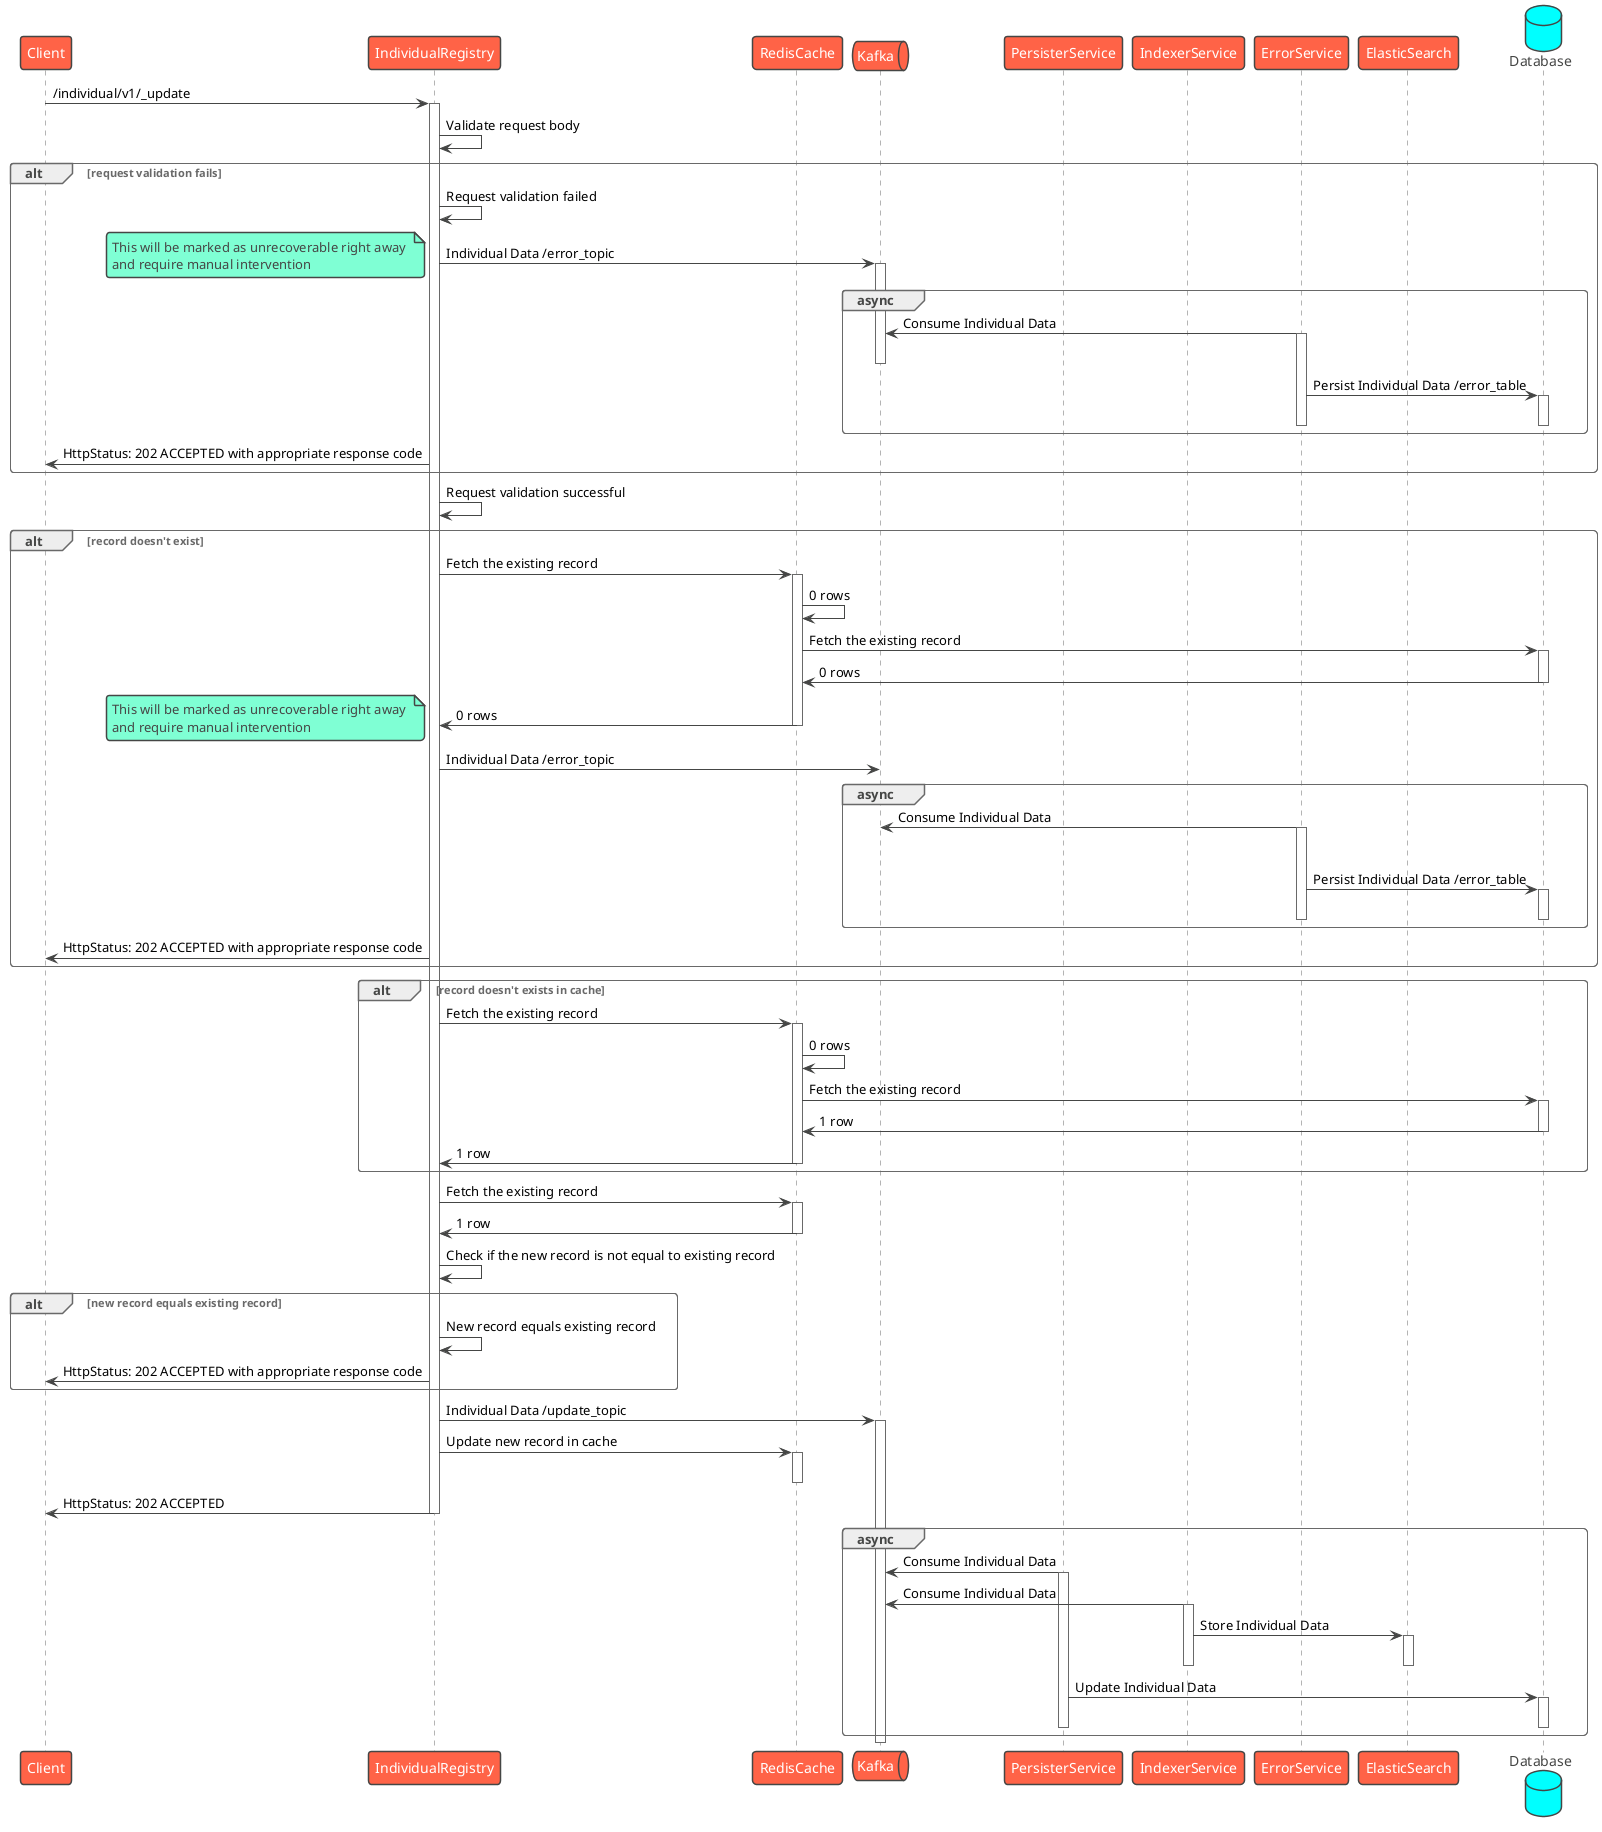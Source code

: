 @startuml Individual Registry - Update
!theme vibrant
participant Client as c
participant IndividualRegistry as ir
participant RedisCache as rc
queue Kafka as k
participant PersisterService as prs
participant IndexerService as idx
participant ErrorService as es
participant ElasticSearch as el
database Database as db
c -> ir : /individual/v1/_update
activate ir
ir -> ir: Validate request body
alt request validation fails
    ir -> ir: Request validation failed
    ir -> k: Individual Data /error_topic
    note left
        This will be marked as unrecoverable right away 
        and require manual intervention
    end note
    activate k
    group async
        es -> k: Consume Individual Data
        activate es
        deactivate k
        es -> db: Persist Individual Data /error_table
        activate db
        deactivate db
        deactivate es
    end
    ir -> c: HttpStatus: 202 ACCEPTED with appropriate response code
end
ir -> ir: Request validation successful
alt record doesn't exist
    ir -> rc: Fetch the existing record
    activate rc
    rc -> rc: 0 rows
    rc -> db: Fetch the existing record
    activate db
    db -> rc: 0 rows
    deactivate db
    rc -> ir: 0 rows
    deactivate rc
    note left
        This will be marked as unrecoverable right away 
        and require manual intervention
    end note
    ir -> k: Individual Data /error_topic
    group async
        es -> k: Consume Individual Data
        activate es
        deactivate k
        es -> db: Persist Individual Data /error_table
        activate db
        deactivate db
        deactivate es
    end
    ir -> c: HttpStatus: 202 ACCEPTED with appropriate response code
end
alt record doesn't exists in cache
    ir -> rc: Fetch the existing record
    activate rc
    rc -> rc: 0 rows
    rc -> db: Fetch the existing record
    activate db
    db -> rc: 1 row
    deactivate db
    rc -> ir: 1 row
    deactivate rc
end
ir -> rc: Fetch the existing record
activate rc
rc -> ir: 1 row
deactivate rc
ir -> ir: Check if the new record is not equal to existing record
alt new record equals existing record
    ir -> ir: New record equals existing record
    ir -> c: HttpStatus: 202 ACCEPTED with appropriate response code
end
ir -> k: Individual Data /update_topic
activate k
ir -> rc: Update new record in cache
activate rc
deactivate rc
ir -> c: HttpStatus: 202 ACCEPTED
deactivate ir
group async
    prs -> k: Consume Individual Data
    activate prs
    idx -> k: Consume Individual Data
    activate idx
    idx -> el: Store Individual Data
    activate el
    deactivate el
    deactivate idx
    prs -> db: Update Individual Data
    activate db
    deactivate db
    deactivate prs
end
deactivate k
@enduml